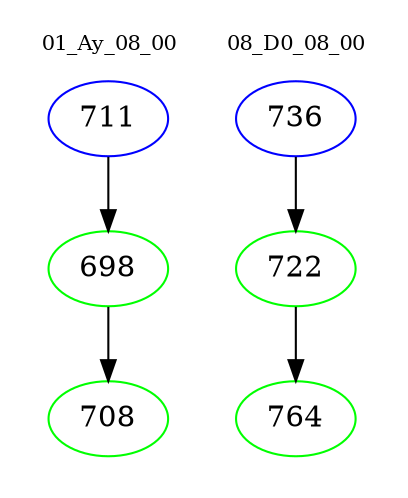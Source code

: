 digraph{
subgraph cluster_0 {
color = white
label = "01_Ay_08_00";
fontsize=10;
T0_711 [label="711", color="blue"]
T0_711 -> T0_698 [color="black"]
T0_698 [label="698", color="green"]
T0_698 -> T0_708 [color="black"]
T0_708 [label="708", color="green"]
}
subgraph cluster_1 {
color = white
label = "08_D0_08_00";
fontsize=10;
T1_736 [label="736", color="blue"]
T1_736 -> T1_722 [color="black"]
T1_722 [label="722", color="green"]
T1_722 -> T1_764 [color="black"]
T1_764 [label="764", color="green"]
}
}

